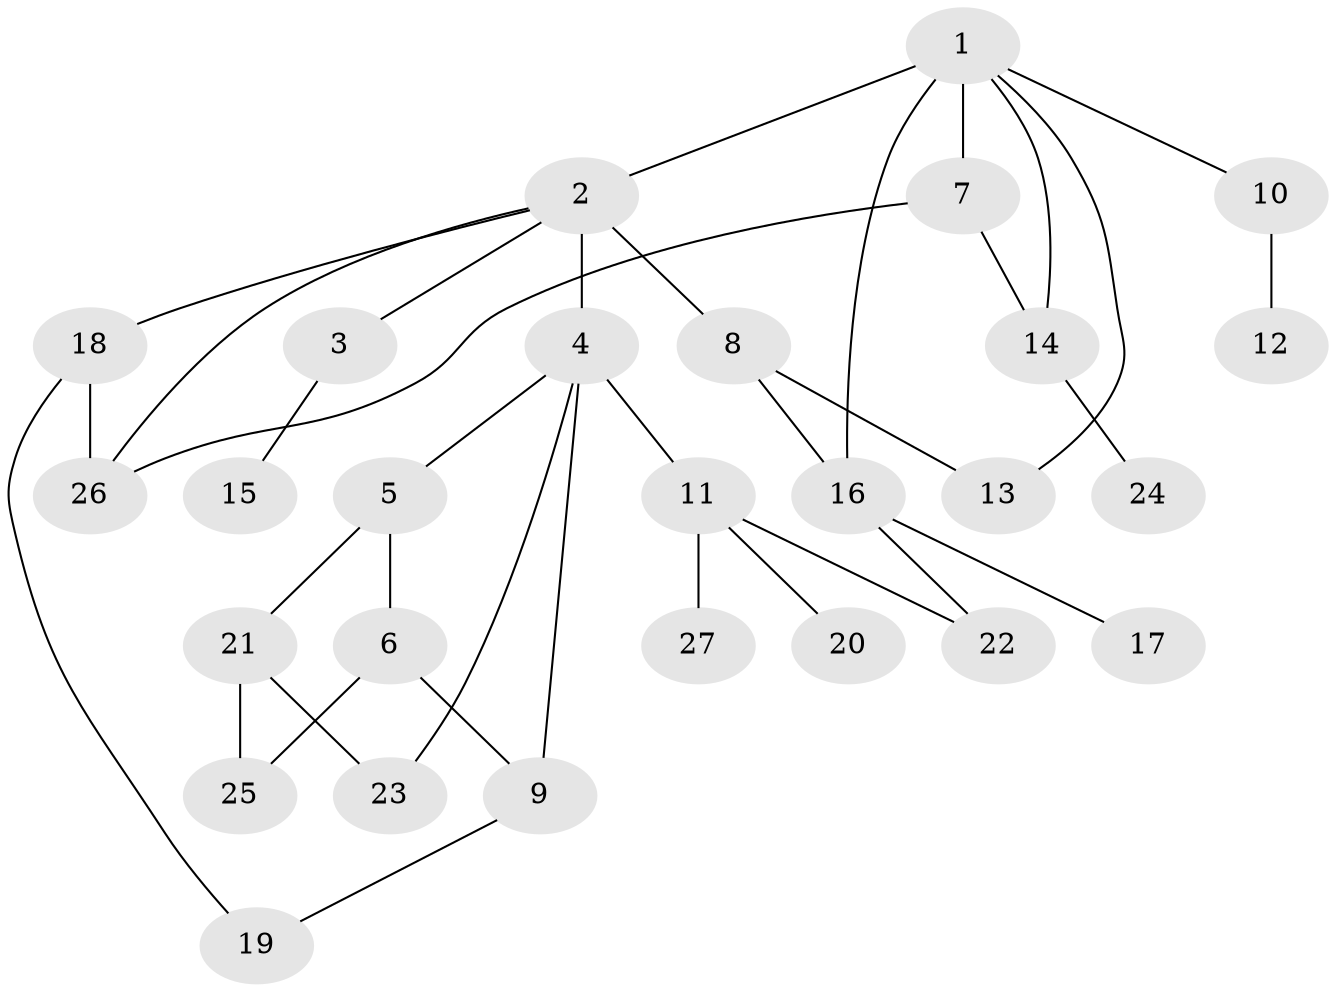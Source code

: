 // original degree distribution, {8: 0.037037037037037035, 2: 0.2962962962962963, 6: 0.037037037037037035, 4: 0.07407407407407407, 3: 0.18518518518518517, 5: 0.018518518518518517, 1: 0.35185185185185186}
// Generated by graph-tools (version 1.1) at 2025/34/03/09/25 02:34:21]
// undirected, 27 vertices, 36 edges
graph export_dot {
graph [start="1"]
  node [color=gray90,style=filled];
  1;
  2;
  3;
  4;
  5;
  6;
  7;
  8;
  9;
  10;
  11;
  12;
  13;
  14;
  15;
  16;
  17;
  18;
  19;
  20;
  21;
  22;
  23;
  24;
  25;
  26;
  27;
  1 -- 2 [weight=1.0];
  1 -- 7 [weight=2.0];
  1 -- 10 [weight=1.0];
  1 -- 13 [weight=1.0];
  1 -- 14 [weight=1.0];
  1 -- 16 [weight=1.0];
  2 -- 3 [weight=1.0];
  2 -- 4 [weight=1.0];
  2 -- 8 [weight=2.0];
  2 -- 18 [weight=1.0];
  2 -- 26 [weight=1.0];
  3 -- 15 [weight=1.0];
  4 -- 5 [weight=1.0];
  4 -- 9 [weight=1.0];
  4 -- 11 [weight=1.0];
  4 -- 23 [weight=1.0];
  5 -- 6 [weight=1.0];
  5 -- 21 [weight=1.0];
  6 -- 9 [weight=1.0];
  6 -- 25 [weight=1.0];
  7 -- 14 [weight=1.0];
  7 -- 26 [weight=1.0];
  8 -- 13 [weight=1.0];
  8 -- 16 [weight=3.0];
  9 -- 19 [weight=1.0];
  10 -- 12 [weight=1.0];
  11 -- 20 [weight=1.0];
  11 -- 22 [weight=1.0];
  11 -- 27 [weight=1.0];
  14 -- 24 [weight=1.0];
  16 -- 17 [weight=1.0];
  16 -- 22 [weight=1.0];
  18 -- 19 [weight=1.0];
  18 -- 26 [weight=1.0];
  21 -- 23 [weight=1.0];
  21 -- 25 [weight=1.0];
}
